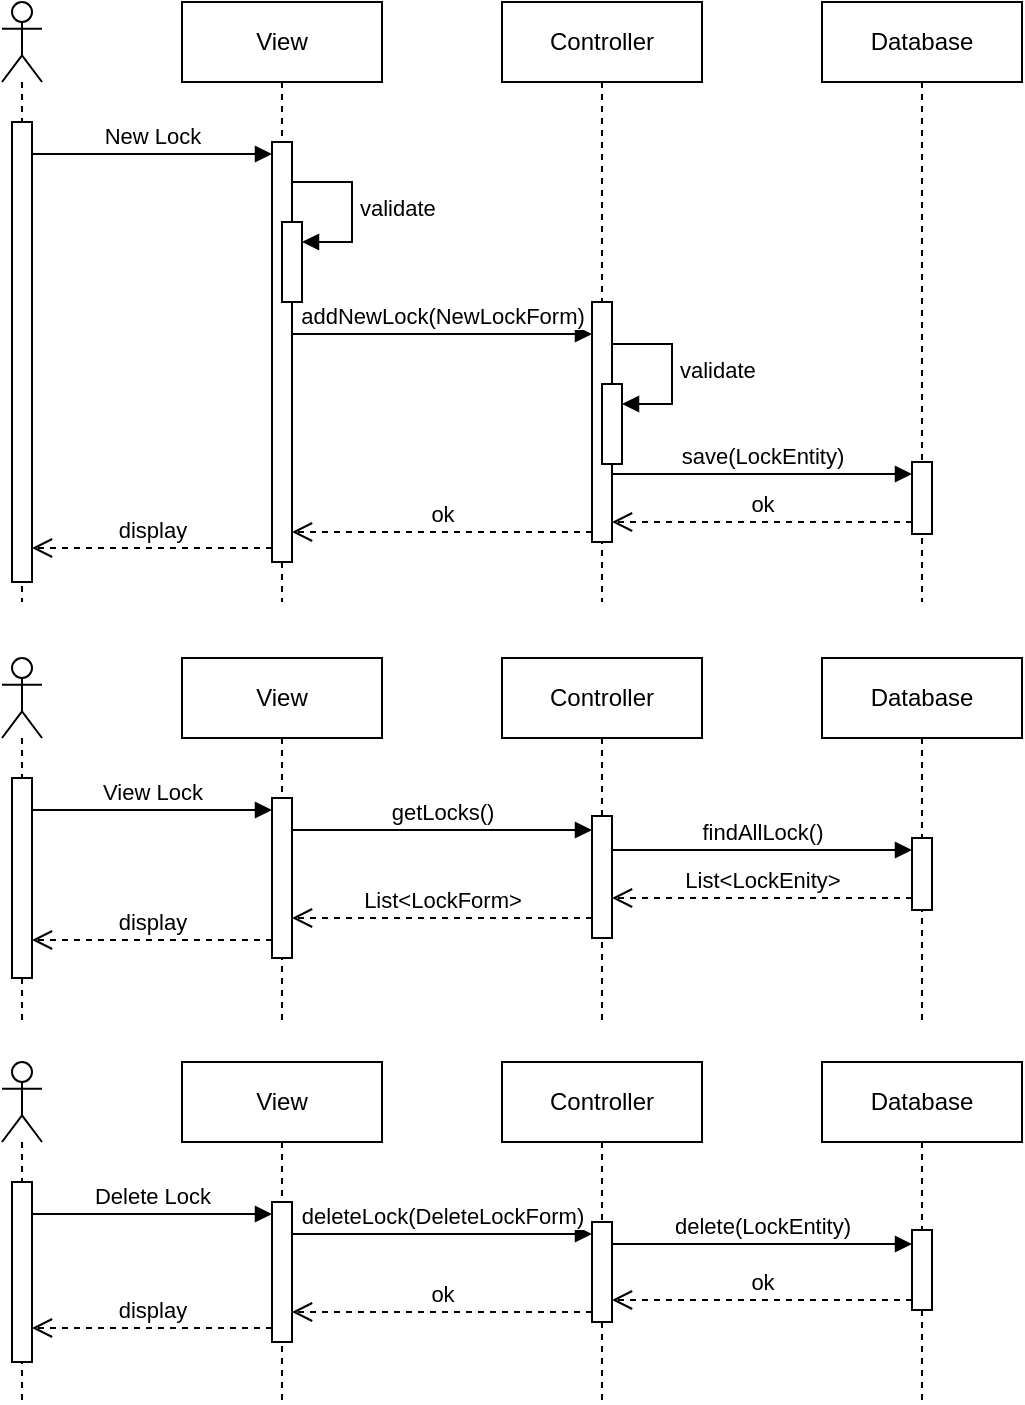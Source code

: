 <mxfile version="24.2.1" type="github">
  <diagram name="Page-1" id="eJk7ZBYUyf_CfmgWEd9V">
    <mxGraphModel dx="1195" dy="652" grid="1" gridSize="10" guides="1" tooltips="1" connect="1" arrows="1" fold="1" page="1" pageScale="1" pageWidth="850" pageHeight="1100" math="0" shadow="0">
      <root>
        <mxCell id="0" />
        <mxCell id="1" parent="0" />
        <mxCell id="_ypiTypOmbHpvV-yp6MR-1" value="" style="shape=umlLifeline;perimeter=lifelinePerimeter;whiteSpace=wrap;html=1;container=1;dropTarget=0;collapsible=0;recursiveResize=0;outlineConnect=0;portConstraint=eastwest;newEdgeStyle={&quot;curved&quot;:0,&quot;rounded&quot;:0};participant=umlActor;" parent="1" vertex="1">
          <mxGeometry x="40" y="20" width="20" height="300" as="geometry" />
        </mxCell>
        <mxCell id="_ypiTypOmbHpvV-yp6MR-6" value="" style="html=1;points=[[0,0,0,0,5],[0,1,0,0,-5],[1,0,0,0,5],[1,1,0,0,-5]];perimeter=orthogonalPerimeter;outlineConnect=0;targetShapes=umlLifeline;portConstraint=eastwest;newEdgeStyle={&quot;curved&quot;:0,&quot;rounded&quot;:0};" parent="_ypiTypOmbHpvV-yp6MR-1" vertex="1">
          <mxGeometry x="5" y="60" width="10" height="230" as="geometry" />
        </mxCell>
        <mxCell id="_ypiTypOmbHpvV-yp6MR-2" value="&lt;div&gt;View&lt;/div&gt;" style="shape=umlLifeline;perimeter=lifelinePerimeter;whiteSpace=wrap;html=1;container=1;dropTarget=0;collapsible=0;recursiveResize=0;outlineConnect=0;portConstraint=eastwest;newEdgeStyle={&quot;curved&quot;:0,&quot;rounded&quot;:0};" parent="1" vertex="1">
          <mxGeometry x="130" y="20" width="100" height="300" as="geometry" />
        </mxCell>
        <mxCell id="_ypiTypOmbHpvV-yp6MR-7" value="" style="html=1;points=[[0,0,0,0,5],[0,1,0,0,-5],[1,0,0,0,5],[1,1,0,0,-5]];perimeter=orthogonalPerimeter;outlineConnect=0;targetShapes=umlLifeline;portConstraint=eastwest;newEdgeStyle={&quot;curved&quot;:0,&quot;rounded&quot;:0};" parent="_ypiTypOmbHpvV-yp6MR-2" vertex="1">
          <mxGeometry x="45" y="70" width="10" height="210" as="geometry" />
        </mxCell>
        <mxCell id="_ypiTypOmbHpvV-yp6MR-12" value="" style="html=1;points=[[0,0,0,0,5],[0,1,0,0,-5],[1,0,0,0,5],[1,1,0,0,-5]];perimeter=orthogonalPerimeter;outlineConnect=0;targetShapes=umlLifeline;portConstraint=eastwest;newEdgeStyle={&quot;curved&quot;:0,&quot;rounded&quot;:0};" parent="_ypiTypOmbHpvV-yp6MR-2" vertex="1">
          <mxGeometry x="50" y="110" width="10" height="40" as="geometry" />
        </mxCell>
        <mxCell id="_ypiTypOmbHpvV-yp6MR-13" value="validate" style="html=1;align=left;spacingLeft=2;endArrow=block;rounded=0;edgeStyle=orthogonalEdgeStyle;curved=0;rounded=0;" parent="_ypiTypOmbHpvV-yp6MR-2" target="_ypiTypOmbHpvV-yp6MR-12" edge="1">
          <mxGeometry relative="1" as="geometry">
            <mxPoint x="55" y="90" as="sourcePoint" />
            <Array as="points">
              <mxPoint x="85" y="120" />
            </Array>
          </mxGeometry>
        </mxCell>
        <mxCell id="_ypiTypOmbHpvV-yp6MR-3" value="Controller" style="shape=umlLifeline;perimeter=lifelinePerimeter;whiteSpace=wrap;html=1;container=1;dropTarget=0;collapsible=0;recursiveResize=0;outlineConnect=0;portConstraint=eastwest;newEdgeStyle={&quot;curved&quot;:0,&quot;rounded&quot;:0};" parent="1" vertex="1">
          <mxGeometry x="290" y="20" width="100" height="300" as="geometry" />
        </mxCell>
        <mxCell id="_ypiTypOmbHpvV-yp6MR-9" value="" style="html=1;points=[[0,0,0,0,5],[0,1,0,0,-5],[1,0,0,0,5],[1,1,0,0,-5]];perimeter=orthogonalPerimeter;outlineConnect=0;targetShapes=umlLifeline;portConstraint=eastwest;newEdgeStyle={&quot;curved&quot;:0,&quot;rounded&quot;:0};" parent="_ypiTypOmbHpvV-yp6MR-3" vertex="1">
          <mxGeometry x="45" y="150" width="10" height="120" as="geometry" />
        </mxCell>
        <mxCell id="_ypiTypOmbHpvV-yp6MR-14" value="" style="html=1;points=[[0,0,0,0,5],[0,1,0,0,-5],[1,0,0,0,5],[1,1,0,0,-5]];perimeter=orthogonalPerimeter;outlineConnect=0;targetShapes=umlLifeline;portConstraint=eastwest;newEdgeStyle={&quot;curved&quot;:0,&quot;rounded&quot;:0};" parent="_ypiTypOmbHpvV-yp6MR-3" vertex="1">
          <mxGeometry x="50" y="191" width="10" height="40" as="geometry" />
        </mxCell>
        <mxCell id="_ypiTypOmbHpvV-yp6MR-15" value="validate" style="html=1;align=left;spacingLeft=2;endArrow=block;rounded=0;edgeStyle=orthogonalEdgeStyle;curved=0;rounded=0;" parent="_ypiTypOmbHpvV-yp6MR-3" target="_ypiTypOmbHpvV-yp6MR-14" edge="1">
          <mxGeometry relative="1" as="geometry">
            <mxPoint x="55" y="171" as="sourcePoint" />
            <Array as="points">
              <mxPoint x="85" y="201" />
            </Array>
          </mxGeometry>
        </mxCell>
        <mxCell id="_ypiTypOmbHpvV-yp6MR-4" value="Database" style="shape=umlLifeline;perimeter=lifelinePerimeter;whiteSpace=wrap;html=1;container=1;dropTarget=0;collapsible=0;recursiveResize=0;outlineConnect=0;portConstraint=eastwest;newEdgeStyle={&quot;curved&quot;:0,&quot;rounded&quot;:0};" parent="1" vertex="1">
          <mxGeometry x="450" y="20" width="100" height="300" as="geometry" />
        </mxCell>
        <mxCell id="_ypiTypOmbHpvV-yp6MR-17" value="" style="html=1;points=[[0,0,0,0,5],[0,1,0,0,-5],[1,0,0,0,5],[1,1,0,0,-5]];perimeter=orthogonalPerimeter;outlineConnect=0;targetShapes=umlLifeline;portConstraint=eastwest;newEdgeStyle={&quot;curved&quot;:0,&quot;rounded&quot;:0};" parent="_ypiTypOmbHpvV-yp6MR-4" vertex="1">
          <mxGeometry x="45" y="230" width="10" height="36" as="geometry" />
        </mxCell>
        <mxCell id="_ypiTypOmbHpvV-yp6MR-8" value="New Lock" style="html=1;verticalAlign=bottom;endArrow=block;curved=0;rounded=0;" parent="1" edge="1">
          <mxGeometry width="80" relative="1" as="geometry">
            <mxPoint x="55" y="96" as="sourcePoint" />
            <mxPoint x="175" y="96" as="targetPoint" />
          </mxGeometry>
        </mxCell>
        <mxCell id="_ypiTypOmbHpvV-yp6MR-16" value="addNewLock(NewLockForm)" style="html=1;verticalAlign=bottom;endArrow=block;curved=0;rounded=0;" parent="1" edge="1">
          <mxGeometry width="80" relative="1" as="geometry">
            <mxPoint x="185" y="186.0" as="sourcePoint" />
            <mxPoint x="335" y="186.0" as="targetPoint" />
            <mxPoint as="offset" />
          </mxGeometry>
        </mxCell>
        <mxCell id="_ypiTypOmbHpvV-yp6MR-18" value="save(LockEntity)" style="html=1;verticalAlign=bottom;endArrow=block;curved=0;rounded=0;" parent="1" edge="1">
          <mxGeometry width="80" relative="1" as="geometry">
            <mxPoint x="345" y="256" as="sourcePoint" />
            <mxPoint x="495" y="256" as="targetPoint" />
            <mxPoint as="offset" />
          </mxGeometry>
        </mxCell>
        <mxCell id="_ypiTypOmbHpvV-yp6MR-19" value="ok" style="html=1;verticalAlign=bottom;endArrow=open;dashed=1;endSize=8;curved=0;rounded=0;" parent="1" edge="1">
          <mxGeometry relative="1" as="geometry">
            <mxPoint x="495" y="280" as="sourcePoint" />
            <mxPoint x="345" y="280" as="targetPoint" />
          </mxGeometry>
        </mxCell>
        <mxCell id="_ypiTypOmbHpvV-yp6MR-20" value="ok" style="html=1;verticalAlign=bottom;endArrow=open;dashed=1;endSize=8;curved=0;rounded=0;" parent="1" edge="1">
          <mxGeometry relative="1" as="geometry">
            <mxPoint x="335" y="285" as="sourcePoint" />
            <mxPoint x="185" y="285" as="targetPoint" />
          </mxGeometry>
        </mxCell>
        <mxCell id="_ypiTypOmbHpvV-yp6MR-21" value="display" style="html=1;verticalAlign=bottom;endArrow=open;dashed=1;endSize=8;curved=0;rounded=0;" parent="1" edge="1">
          <mxGeometry relative="1" as="geometry">
            <mxPoint x="175" y="293" as="sourcePoint" />
            <mxPoint x="55" y="293" as="targetPoint" />
          </mxGeometry>
        </mxCell>
        <mxCell id="_ypiTypOmbHpvV-yp6MR-40" value="" style="shape=umlLifeline;perimeter=lifelinePerimeter;whiteSpace=wrap;html=1;container=1;dropTarget=0;collapsible=0;recursiveResize=0;outlineConnect=0;portConstraint=eastwest;newEdgeStyle={&quot;curved&quot;:0,&quot;rounded&quot;:0};participant=umlActor;" parent="1" vertex="1">
          <mxGeometry x="40" y="348" width="20" height="182" as="geometry" />
        </mxCell>
        <mxCell id="_ypiTypOmbHpvV-yp6MR-41" value="" style="html=1;points=[[0,0,0,0,5],[0,1,0,0,-5],[1,0,0,0,5],[1,1,0,0,-5]];perimeter=orthogonalPerimeter;outlineConnect=0;targetShapes=umlLifeline;portConstraint=eastwest;newEdgeStyle={&quot;curved&quot;:0,&quot;rounded&quot;:0};" parent="_ypiTypOmbHpvV-yp6MR-40" vertex="1">
          <mxGeometry x="5" y="60" width="10" height="100" as="geometry" />
        </mxCell>
        <mxCell id="_ypiTypOmbHpvV-yp6MR-42" value="&lt;div&gt;View&lt;/div&gt;" style="shape=umlLifeline;perimeter=lifelinePerimeter;whiteSpace=wrap;html=1;container=1;dropTarget=0;collapsible=0;recursiveResize=0;outlineConnect=0;portConstraint=eastwest;newEdgeStyle={&quot;curved&quot;:0,&quot;rounded&quot;:0};" parent="1" vertex="1">
          <mxGeometry x="130" y="348" width="100" height="182" as="geometry" />
        </mxCell>
        <mxCell id="_ypiTypOmbHpvV-yp6MR-43" value="" style="html=1;points=[[0,0,0,0,5],[0,1,0,0,-5],[1,0,0,0,5],[1,1,0,0,-5]];perimeter=orthogonalPerimeter;outlineConnect=0;targetShapes=umlLifeline;portConstraint=eastwest;newEdgeStyle={&quot;curved&quot;:0,&quot;rounded&quot;:0};" parent="_ypiTypOmbHpvV-yp6MR-42" vertex="1">
          <mxGeometry x="45" y="70" width="10" height="80" as="geometry" />
        </mxCell>
        <mxCell id="_ypiTypOmbHpvV-yp6MR-46" value="Controller" style="shape=umlLifeline;perimeter=lifelinePerimeter;whiteSpace=wrap;html=1;container=1;dropTarget=0;collapsible=0;recursiveResize=0;outlineConnect=0;portConstraint=eastwest;newEdgeStyle={&quot;curved&quot;:0,&quot;rounded&quot;:0};" parent="1" vertex="1">
          <mxGeometry x="290" y="348" width="100" height="182" as="geometry" />
        </mxCell>
        <mxCell id="_ypiTypOmbHpvV-yp6MR-47" value="" style="html=1;points=[[0,0,0,0,5],[0,1,0,0,-5],[1,0,0,0,5],[1,1,0,0,-5]];perimeter=orthogonalPerimeter;outlineConnect=0;targetShapes=umlLifeline;portConstraint=eastwest;newEdgeStyle={&quot;curved&quot;:0,&quot;rounded&quot;:0};" parent="_ypiTypOmbHpvV-yp6MR-46" vertex="1">
          <mxGeometry x="45" y="79" width="10" height="61" as="geometry" />
        </mxCell>
        <mxCell id="_ypiTypOmbHpvV-yp6MR-50" value="Database" style="shape=umlLifeline;perimeter=lifelinePerimeter;whiteSpace=wrap;html=1;container=1;dropTarget=0;collapsible=0;recursiveResize=0;outlineConnect=0;portConstraint=eastwest;newEdgeStyle={&quot;curved&quot;:0,&quot;rounded&quot;:0};" parent="1" vertex="1">
          <mxGeometry x="450" y="348" width="100" height="182" as="geometry" />
        </mxCell>
        <mxCell id="_ypiTypOmbHpvV-yp6MR-51" value="" style="html=1;points=[[0,0,0,0,5],[0,1,0,0,-5],[1,0,0,0,5],[1,1,0,0,-5]];perimeter=orthogonalPerimeter;outlineConnect=0;targetShapes=umlLifeline;portConstraint=eastwest;newEdgeStyle={&quot;curved&quot;:0,&quot;rounded&quot;:0};" parent="_ypiTypOmbHpvV-yp6MR-50" vertex="1">
          <mxGeometry x="45" y="90" width="10" height="36" as="geometry" />
        </mxCell>
        <mxCell id="_ypiTypOmbHpvV-yp6MR-52" value="View Lock" style="html=1;verticalAlign=bottom;endArrow=block;curved=0;rounded=0;" parent="1" edge="1">
          <mxGeometry width="80" relative="1" as="geometry">
            <mxPoint x="55" y="424" as="sourcePoint" />
            <mxPoint x="175" y="424" as="targetPoint" />
          </mxGeometry>
        </mxCell>
        <mxCell id="_ypiTypOmbHpvV-yp6MR-53" value="getLocks()" style="html=1;verticalAlign=bottom;endArrow=block;curved=0;rounded=0;" parent="1" edge="1">
          <mxGeometry width="80" relative="1" as="geometry">
            <mxPoint x="185" y="434" as="sourcePoint" />
            <mxPoint x="335" y="434" as="targetPoint" />
            <mxPoint as="offset" />
          </mxGeometry>
        </mxCell>
        <mxCell id="_ypiTypOmbHpvV-yp6MR-54" value="findAllLock()" style="html=1;verticalAlign=bottom;endArrow=block;curved=0;rounded=0;" parent="1" edge="1">
          <mxGeometry width="80" relative="1" as="geometry">
            <mxPoint x="345" y="444" as="sourcePoint" />
            <mxPoint x="495" y="444" as="targetPoint" />
            <mxPoint as="offset" />
          </mxGeometry>
        </mxCell>
        <mxCell id="_ypiTypOmbHpvV-yp6MR-55" value="List&amp;lt;LockEnity&amp;gt;" style="html=1;verticalAlign=bottom;endArrow=open;dashed=1;endSize=8;curved=0;rounded=0;" parent="1" edge="1">
          <mxGeometry relative="1" as="geometry">
            <mxPoint x="495" y="468" as="sourcePoint" />
            <mxPoint x="345" y="468" as="targetPoint" />
          </mxGeometry>
        </mxCell>
        <mxCell id="_ypiTypOmbHpvV-yp6MR-56" value="List&amp;lt;LockForm&amp;gt;" style="html=1;verticalAlign=bottom;endArrow=open;dashed=1;endSize=8;curved=0;rounded=0;" parent="1" edge="1">
          <mxGeometry relative="1" as="geometry">
            <mxPoint x="335" y="478" as="sourcePoint" />
            <mxPoint x="185" y="478" as="targetPoint" />
          </mxGeometry>
        </mxCell>
        <mxCell id="_ypiTypOmbHpvV-yp6MR-57" value="display" style="html=1;verticalAlign=bottom;endArrow=open;dashed=1;endSize=8;curved=0;rounded=0;" parent="1" edge="1">
          <mxGeometry relative="1" as="geometry">
            <mxPoint x="175" y="489" as="sourcePoint" />
            <mxPoint x="55" y="489" as="targetPoint" />
          </mxGeometry>
        </mxCell>
        <mxCell id="1V6IBsjhCCZnaJhZ4zuc-1" value="" style="shape=umlLifeline;perimeter=lifelinePerimeter;whiteSpace=wrap;html=1;container=1;dropTarget=0;collapsible=0;recursiveResize=0;outlineConnect=0;portConstraint=eastwest;newEdgeStyle={&quot;curved&quot;:0,&quot;rounded&quot;:0};participant=umlActor;" vertex="1" parent="1">
          <mxGeometry x="40" y="550" width="20" height="170" as="geometry" />
        </mxCell>
        <mxCell id="1V6IBsjhCCZnaJhZ4zuc-2" value="" style="html=1;points=[[0,0,0,0,5],[0,1,0,0,-5],[1,0,0,0,5],[1,1,0,0,-5]];perimeter=orthogonalPerimeter;outlineConnect=0;targetShapes=umlLifeline;portConstraint=eastwest;newEdgeStyle={&quot;curved&quot;:0,&quot;rounded&quot;:0};" vertex="1" parent="1V6IBsjhCCZnaJhZ4zuc-1">
          <mxGeometry x="5" y="60" width="10" height="90" as="geometry" />
        </mxCell>
        <mxCell id="1V6IBsjhCCZnaJhZ4zuc-3" value="&lt;div&gt;View&lt;/div&gt;" style="shape=umlLifeline;perimeter=lifelinePerimeter;whiteSpace=wrap;html=1;container=1;dropTarget=0;collapsible=0;recursiveResize=0;outlineConnect=0;portConstraint=eastwest;newEdgeStyle={&quot;curved&quot;:0,&quot;rounded&quot;:0};" vertex="1" parent="1">
          <mxGeometry x="130" y="550" width="100" height="170" as="geometry" />
        </mxCell>
        <mxCell id="1V6IBsjhCCZnaJhZ4zuc-4" value="" style="html=1;points=[[0,0,0,0,5],[0,1,0,0,-5],[1,0,0,0,5],[1,1,0,0,-5]];perimeter=orthogonalPerimeter;outlineConnect=0;targetShapes=umlLifeline;portConstraint=eastwest;newEdgeStyle={&quot;curved&quot;:0,&quot;rounded&quot;:0};" vertex="1" parent="1V6IBsjhCCZnaJhZ4zuc-3">
          <mxGeometry x="45" y="70" width="10" height="70" as="geometry" />
        </mxCell>
        <mxCell id="1V6IBsjhCCZnaJhZ4zuc-7" value="Controller" style="shape=umlLifeline;perimeter=lifelinePerimeter;whiteSpace=wrap;html=1;container=1;dropTarget=0;collapsible=0;recursiveResize=0;outlineConnect=0;portConstraint=eastwest;newEdgeStyle={&quot;curved&quot;:0,&quot;rounded&quot;:0};" vertex="1" parent="1">
          <mxGeometry x="290" y="550" width="100" height="170" as="geometry" />
        </mxCell>
        <mxCell id="1V6IBsjhCCZnaJhZ4zuc-8" value="" style="html=1;points=[[0,0,0,0,5],[0,1,0,0,-5],[1,0,0,0,5],[1,1,0,0,-5]];perimeter=orthogonalPerimeter;outlineConnect=0;targetShapes=umlLifeline;portConstraint=eastwest;newEdgeStyle={&quot;curved&quot;:0,&quot;rounded&quot;:0};" vertex="1" parent="1V6IBsjhCCZnaJhZ4zuc-7">
          <mxGeometry x="45" y="80" width="10" height="50" as="geometry" />
        </mxCell>
        <mxCell id="1V6IBsjhCCZnaJhZ4zuc-11" value="Database" style="shape=umlLifeline;perimeter=lifelinePerimeter;whiteSpace=wrap;html=1;container=1;dropTarget=0;collapsible=0;recursiveResize=0;outlineConnect=0;portConstraint=eastwest;newEdgeStyle={&quot;curved&quot;:0,&quot;rounded&quot;:0};" vertex="1" parent="1">
          <mxGeometry x="450" y="550" width="100" height="170" as="geometry" />
        </mxCell>
        <mxCell id="1V6IBsjhCCZnaJhZ4zuc-12" value="" style="html=1;points=[[0,0,0,0,5],[0,1,0,0,-5],[1,0,0,0,5],[1,1,0,0,-5]];perimeter=orthogonalPerimeter;outlineConnect=0;targetShapes=umlLifeline;portConstraint=eastwest;newEdgeStyle={&quot;curved&quot;:0,&quot;rounded&quot;:0};" vertex="1" parent="1V6IBsjhCCZnaJhZ4zuc-11">
          <mxGeometry x="45" y="84" width="10" height="40" as="geometry" />
        </mxCell>
        <mxCell id="1V6IBsjhCCZnaJhZ4zuc-13" value="Delete Lock" style="html=1;verticalAlign=bottom;endArrow=block;curved=0;rounded=0;" edge="1" parent="1">
          <mxGeometry width="80" relative="1" as="geometry">
            <mxPoint x="55" y="626" as="sourcePoint" />
            <mxPoint x="175" y="626" as="targetPoint" />
          </mxGeometry>
        </mxCell>
        <mxCell id="1V6IBsjhCCZnaJhZ4zuc-14" value="deleteLock(DeleteLockForm)" style="html=1;verticalAlign=bottom;endArrow=block;curved=0;rounded=0;" edge="1" parent="1">
          <mxGeometry width="80" relative="1" as="geometry">
            <mxPoint x="185" y="636" as="sourcePoint" />
            <mxPoint x="335" y="636" as="targetPoint" />
            <mxPoint as="offset" />
          </mxGeometry>
        </mxCell>
        <mxCell id="1V6IBsjhCCZnaJhZ4zuc-15" value="delete(LockEntity)" style="html=1;verticalAlign=bottom;endArrow=block;curved=0;rounded=0;" edge="1" parent="1">
          <mxGeometry width="80" relative="1" as="geometry">
            <mxPoint x="345" y="641" as="sourcePoint" />
            <mxPoint x="495" y="641" as="targetPoint" />
            <mxPoint as="offset" />
          </mxGeometry>
        </mxCell>
        <mxCell id="1V6IBsjhCCZnaJhZ4zuc-16" value="ok" style="html=1;verticalAlign=bottom;endArrow=open;dashed=1;endSize=8;curved=0;rounded=0;" edge="1" parent="1">
          <mxGeometry relative="1" as="geometry">
            <mxPoint x="495" y="669" as="sourcePoint" />
            <mxPoint x="345" y="669" as="targetPoint" />
          </mxGeometry>
        </mxCell>
        <mxCell id="1V6IBsjhCCZnaJhZ4zuc-17" value="ok" style="html=1;verticalAlign=bottom;endArrow=open;dashed=1;endSize=8;curved=0;rounded=0;" edge="1" parent="1">
          <mxGeometry relative="1" as="geometry">
            <mxPoint x="335" y="675" as="sourcePoint" />
            <mxPoint x="185" y="675" as="targetPoint" />
          </mxGeometry>
        </mxCell>
        <mxCell id="1V6IBsjhCCZnaJhZ4zuc-18" value="display" style="html=1;verticalAlign=bottom;endArrow=open;dashed=1;endSize=8;curved=0;rounded=0;" edge="1" parent="1">
          <mxGeometry relative="1" as="geometry">
            <mxPoint x="175" y="683" as="sourcePoint" />
            <mxPoint x="55" y="683" as="targetPoint" />
          </mxGeometry>
        </mxCell>
      </root>
    </mxGraphModel>
  </diagram>
</mxfile>
